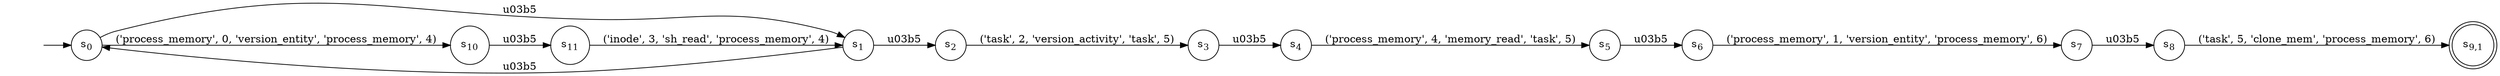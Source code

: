 digraph NFA {
    rankdir = LR;
    I [style = invis];
    I -> S0;
    S0 [label = <s<sub>0</sub>>, shape = circle];
    S1 [label = <s<sub>1</sub>>, shape = circle];
    S1 -> S0 [label = "\u03b5"];
    S2 [label = <s<sub>2</sub>>, shape = circle];
    S3 [label = <s<sub>3</sub>>, shape = circle];
    S4 [label = <s<sub>4</sub>>, shape = circle];
    S5 [label = <s<sub>5</sub>>, shape = circle];
    S6 [label = <s<sub>6</sub>>, shape = circle];
    S7 [label = <s<sub>7</sub>>, shape = circle];
    S8 [label = <s<sub>8</sub>>, shape = circle];
    S9 [label = <s<sub>9,1</sub>>, shape = circle, peripheries = 2];
    S8 -> S9 [label = "('task', 5, 'clone_mem', 'process_memory', 6)"];
    S7 -> S8 [label = "\u03b5"];
    S6 -> S7 [label = "('process_memory', 1, 'version_entity', 'process_memory', 6)"];
    S5 -> S6 [label = "\u03b5"];
    S4 -> S5 [label = "('process_memory', 4, 'memory_read', 'task', 5)"];
    S3 -> S4 [label = "\u03b5"];
    S2 -> S3 [label = "('task', 2, 'version_activity', 'task', 5)"];
    S1 -> S2 [label = "\u03b5"];
    S0 -> S1 [label = "\u03b5"];
    S10 [label = <s<sub>10</sub>>, shape = circle];
    S11 [label = <s<sub>11</sub>>, shape = circle];
    S11 -> S1 [label = "('inode', 3, 'sh_read', 'process_memory', 4)"];
    S10 -> S11 [label = "\u03b5"];
    S0 -> S10 [label = "('process_memory', 0, 'version_entity', 'process_memory', 4)"];
}
